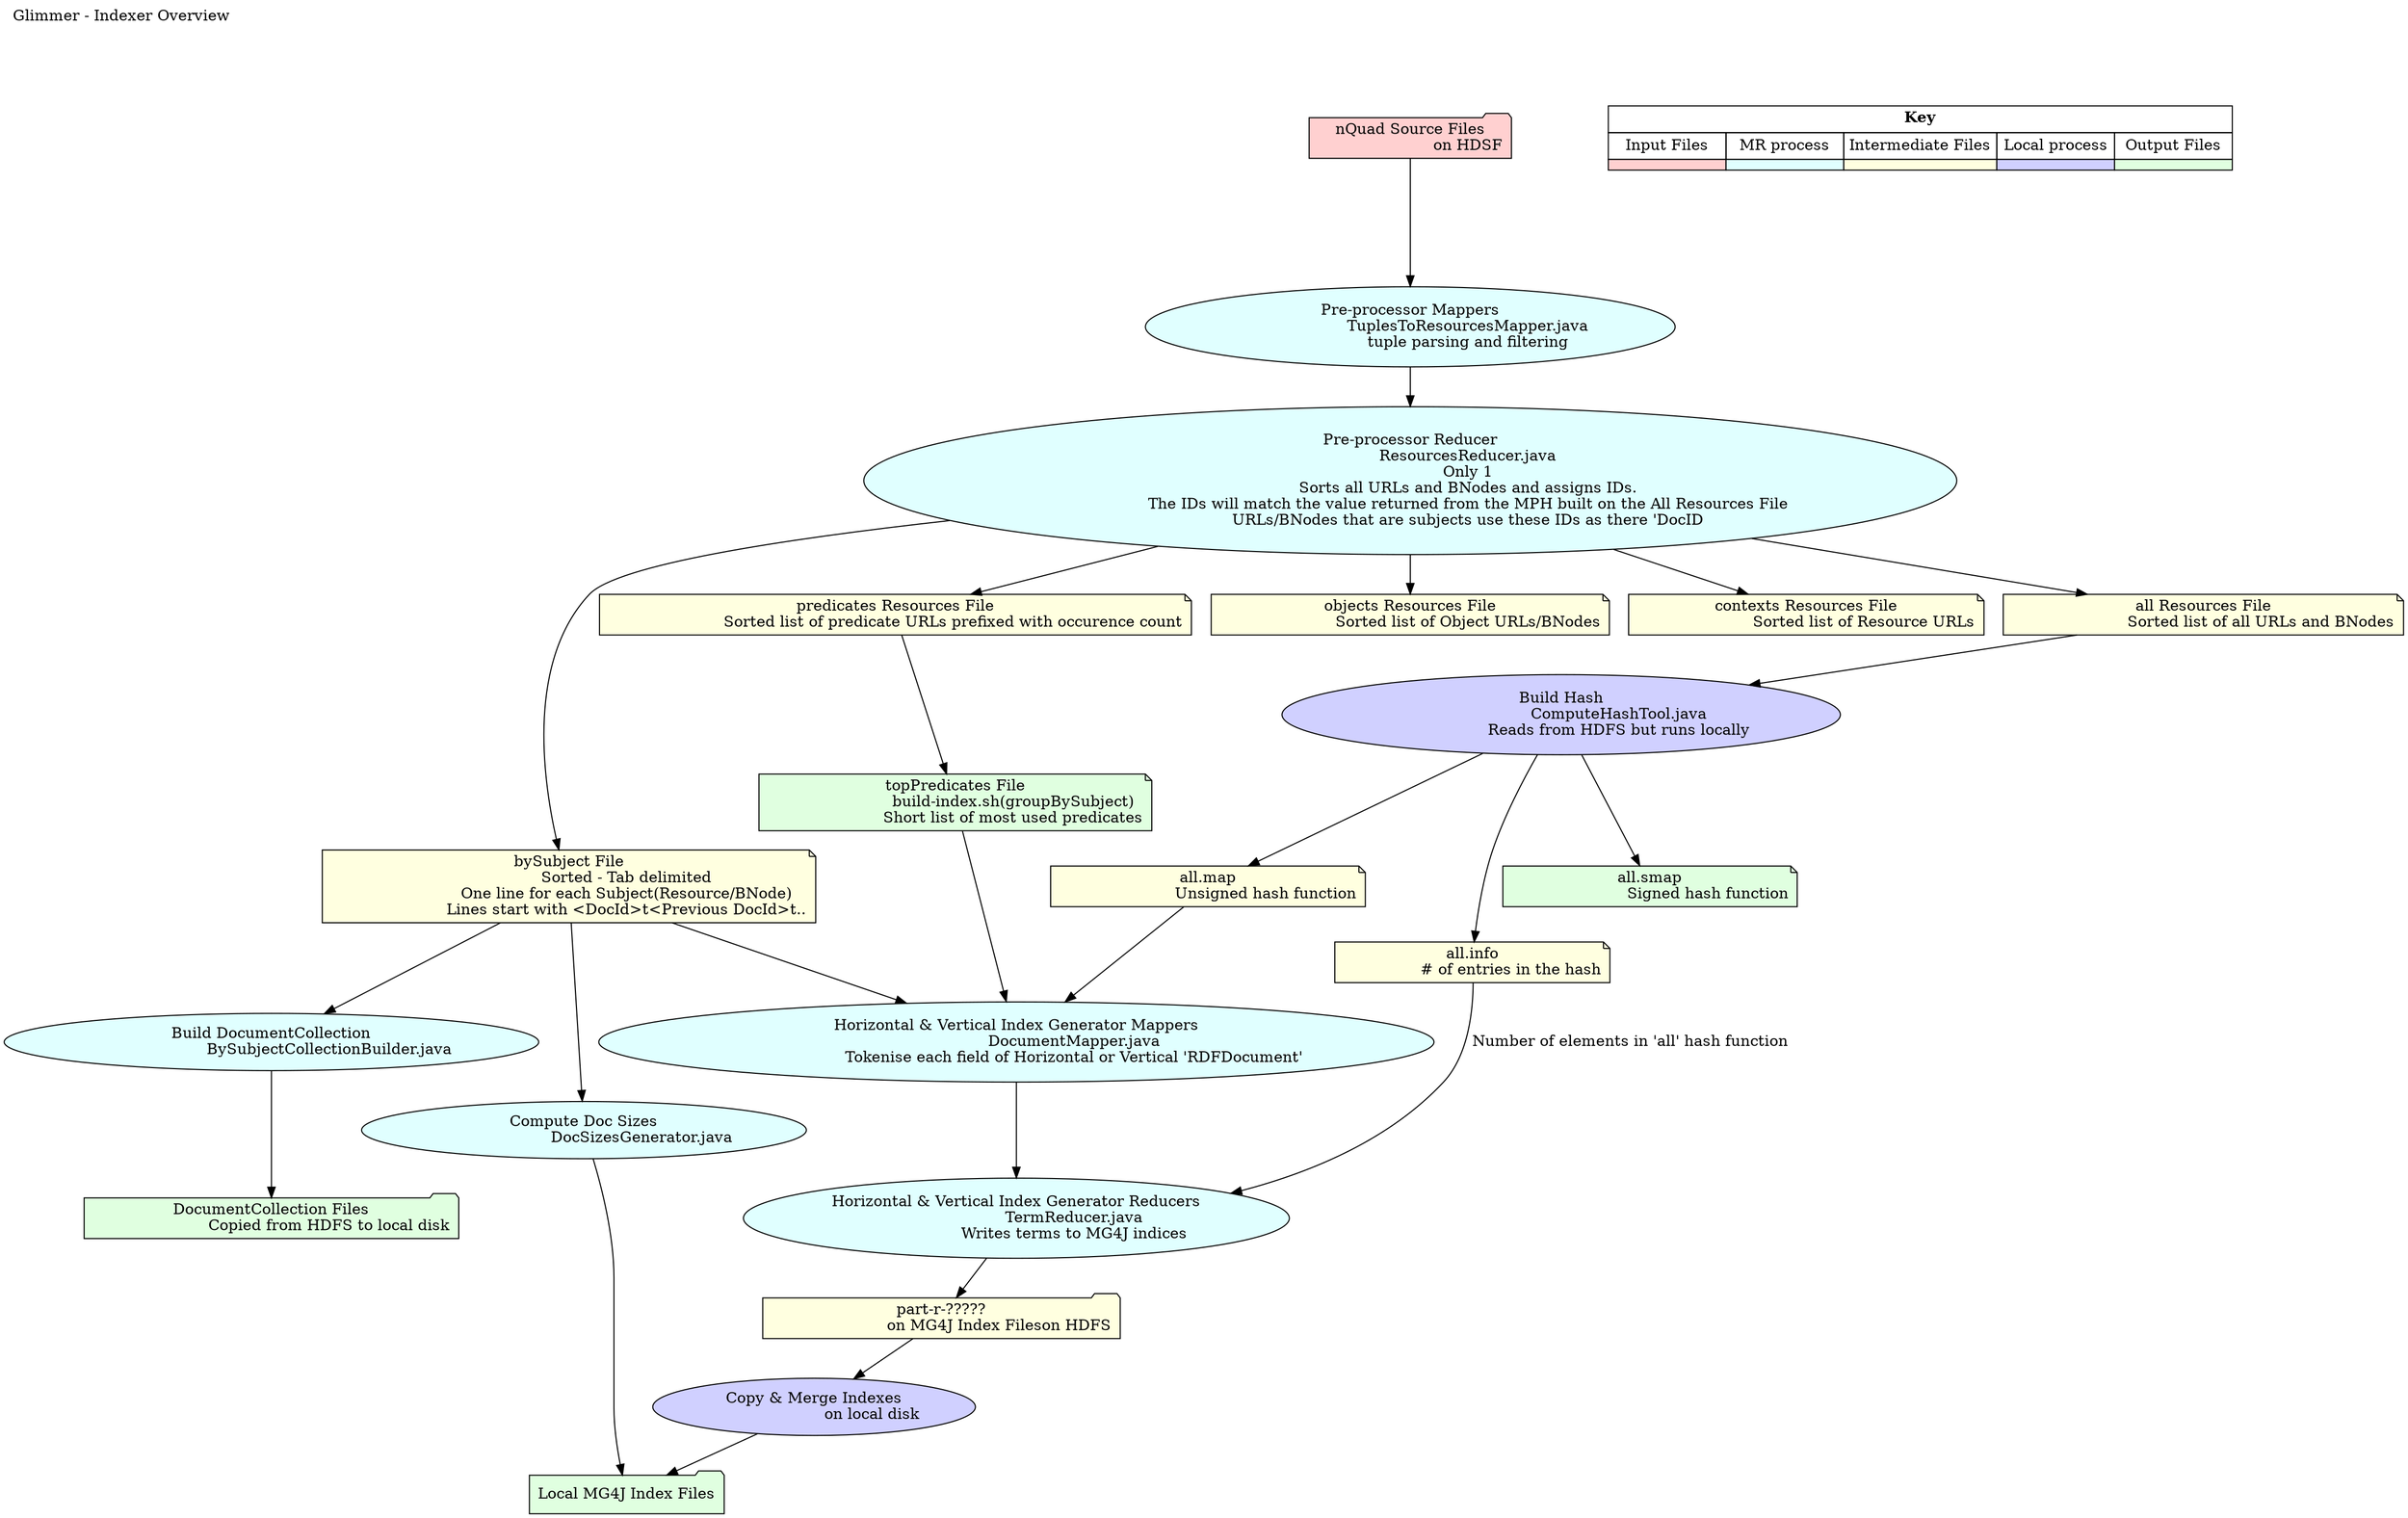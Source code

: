 digraph GlimmerOverview {
    label="Glimmer - Indexer Overview";
	labelloc="t";
    labeljust="left";
    
	nQuadFiles[
		rank = source;
		shape=folder;
		style=filled;
		fillcolor="#ffd0d0";
		label= "nQuad Source Files
			on HDSF";
	];
	ppMappers[
		style=filled;
		fillcolor="#e0ffff";
		label="Pre-processor Mappers
			TuplesToResourcesMapper.java
			tuple parsing and filtering";
	];
	
	ppReducer[
		style=filled;
		fillcolor="#e0ffff";
		label= "Pre-processor Reducer
			ResourcesReducer.java
			Only 1
			Sorts all URLs and BNodes and assigns IDs.
			The IDs will match the value returned from the MPH built on the All Resources File
			URLs/BNodes that are subjects use these IDs as there 'DocID";
	];
	bySubjectFile[
		shape=note;
		style=filled;
		fillcolor="#ffffe0";
		label= "bySubject File
			Sorted - Tab delimited
			One line for each Subject(Resource/BNode)
			Lines start with <DocId>\t<Previous DocId>\t..";
	];
	predicateResourceFile[
		shape=note;
		style=filled;
		fillcolor="#ffffe0";
		label= "predicates Resources File
			Sorted list of predicate URLs prefixed with occurence count";
	];
	objectResourceFile[
		shape=note;
		style=filled;
		fillcolor="#ffffe0";
		label= "objects Resources File
			Sorted list of Object URLs/BNodes";
	];
	contextResourceFile[
		shape=note;
		style=filled;
		fillcolor="#ffffe0";
		label= "contexts Resources File
			Sorted list of Resource URLs";
	];
	allResourceFile[
		shape=note;
		style=filled;
		fillcolor="#ffffe0";
		label= "all Resources File
			Sorted list of all URLs and BNodes";
	];
	
	topPredicatesFile[
		shape=note;
		style=filled;
		fillcolor="#e0ffe0";
		label= "topPredicates File
			build-index.sh(groupBySubject)
			Short list of most used predicates";
	];
	
	buildHash[
		style=filled;
		fillcolor="#d0d0ff";
		label="Build Hash
			ComputeHashTool.java
			Reads from HDFS but runs locally";
	];
	
	allMapFile[
		shape=note;
		style=filled;
		fillcolor="#ffffe0";
		label= "all.map
			Unsigned hash function";
	];
	allSmapFile[
		shape=note;
		style=filled;
		fillcolor="#e0ffe0";
		label= "all.smap
			Signed hash function";
	];
	allInfoFile[
		shape=note;
		style=filled;
		fillcolor="#ffffe0";
		label= "all.info
		# of entries in the hash";
	];
	
	vhMappers[
		style=filled;
		fillcolor="#e0ffff";
		label="Horizontal & Vertical Index Generator Mappers
			DocumentMapper.java
			Tokenise each field of Horizontal or Vertical 'RDFDocument'";
	];
	vhReducers[
		style=filled;
		fillcolor="#e0ffff";
		label="Horizontal & Vertical Index Generator Reducers
			TermReducer.java
			Writes terms to MG4J indices";
	];
	
	indexPartRFiles[
		shape=folder;
		style=filled;
		fillcolor="#ffffe0";
		label= "part-r-?????
			on MG4J Index Fileson HDFS";
	];
	
	documentCollectionMR[
		style=filled;
		fillcolor="#e0ffff";
		label="Build DocumentCollection
			BySubjectCollectionBuilder.java";
	];
	documentSizesMR[
		style=filled;
		fillcolor="#e0ffff";
		label="Compute Doc Sizes
			DocSizesGenerator.java";
	];
	
	copyMergeIndexes[
		style=filled;
		fillcolor="#d0d0ff";
		label="Copy & Merge Indexes
			on local disk";
	];
	
	localIndexFiles[
		shape=folder;
		style=filled;
		fillcolor="#e0ffe0";
		label= "Local MG4J Index Files";
	];
	collectionFiles[
		shape=folder;
		style=filled;
		fillcolor="#e0ffe0";
		label= "DocumentCollection Files
			Copied from HDFS to local disk";
	];
	
	nQuadFiles -> ppMappers -> ppReducer;
	
	ppReducer -> objectResourceFile;
	ppReducer -> contextResourceFile;
	ppReducer -> bySubjectFile -> vhMappers;
	ppReducer -> predicateResourceFile -> topPredicatesFile -> vhMappers;
	ppReducer -> allResourceFile -> buildHash;
	
	buildHash -> allMapFile -> vhMappers;
	buildHash -> allSmapFile;
	buildHash -> allInfoFile;
	allInfoFile -> vhReducers [ label="Number of elements in 'all' hash function" ];

	vhMappers -> vhReducers -> indexPartRFiles -> copyMergeIndexes -> localIndexFiles;
	bySubjectFile -> documentSizesMR -> localIndexFiles;
	bySubjectFile -> documentCollectionMR -> collectionFiles;
	
	{ Legend [shape=none, margin=1, label=<
<TABLE BORDER="0" CELLBORDER="1" CELLSPACING="0" CELLPADDING="4">
  <TR>
    <TD COLSPAN="5"><B>Key</B></TD>
  </TR><TR>
    <TD width="110px">Input Files</TD>
    <TD width="110px">MR process</TD>
    <TD width="110px">Intermediate Files</TD>
    <TD width="110px">Local process</TD>
    <TD width="110px">Output Files</TD>
  </TR><TR>
    <TD BGCOLOR="#ffd0d0"></TD>
    <TD BGCOLOR="#e0ffff"></TD>
    <TD BGCOLOR="#ffffe0"></TD>
    <TD BGCOLOR="#d0d0ff"></TD>
    <TD BGCOLOR="#e0ffe0"></TD>
  </TR>
</TABLE>
		>];
  }
}